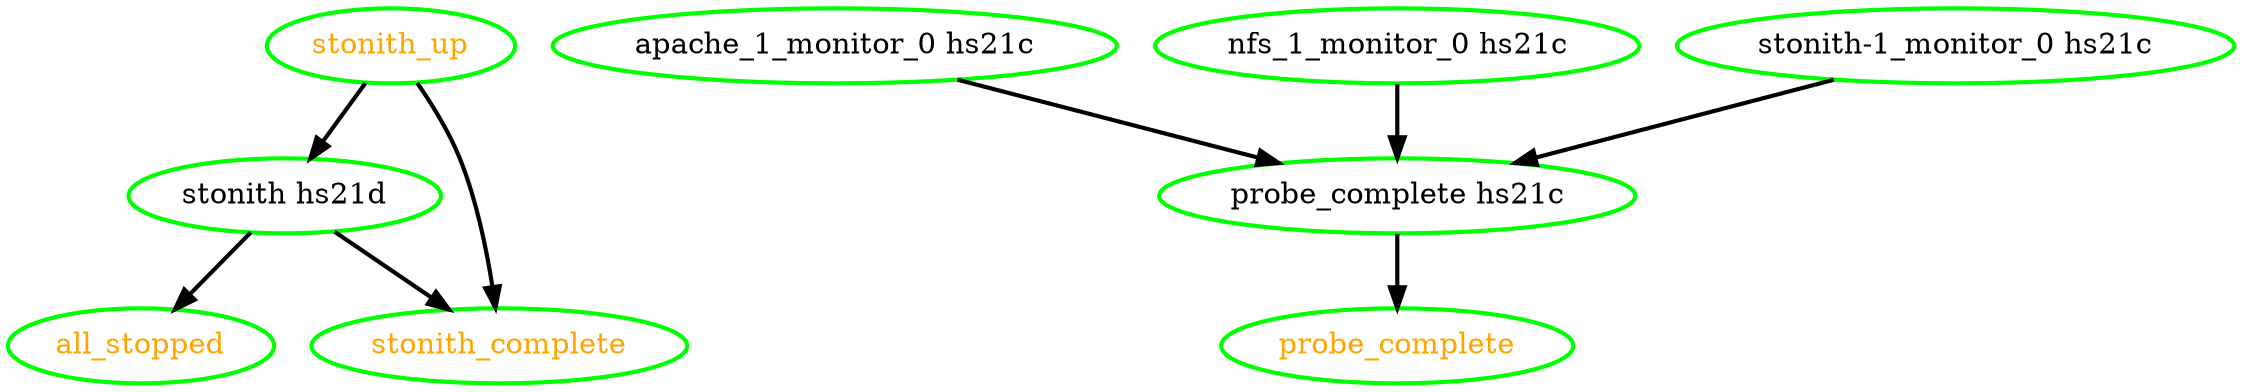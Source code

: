 digraph "g" {
"all_stopped" [ style=bold color="green" fontcolor="orange"  ]
"apache_1_monitor_0 hs21c" -> "probe_complete hs21c" [ style = bold]
"apache_1_monitor_0 hs21c" [ style=bold color="green" fontcolor="black"  ]
"nfs_1_monitor_0 hs21c" -> "probe_complete hs21c" [ style = bold]
"nfs_1_monitor_0 hs21c" [ style=bold color="green" fontcolor="black"  ]
"probe_complete hs21c" -> "probe_complete" [ style = bold]
"probe_complete hs21c" [ style=bold color="green" fontcolor="black"  ]
"probe_complete" [ style=bold color="green" fontcolor="orange"  ]
"stonith hs21d" -> "all_stopped" [ style = bold]
"stonith hs21d" -> "stonith_complete" [ style = bold]
"stonith hs21d" [ style=bold color="green" fontcolor="black"  ]
"stonith-1_monitor_0 hs21c" -> "probe_complete hs21c" [ style = bold]
"stonith-1_monitor_0 hs21c" [ style=bold color="green" fontcolor="black"  ]
"stonith_complete" [ style=bold color="green" fontcolor="orange"  ]
"stonith_up" -> "stonith hs21d" [ style = bold]
"stonith_up" -> "stonith_complete" [ style = bold]
"stonith_up" [ style=bold color="green" fontcolor="orange"  ]
}
